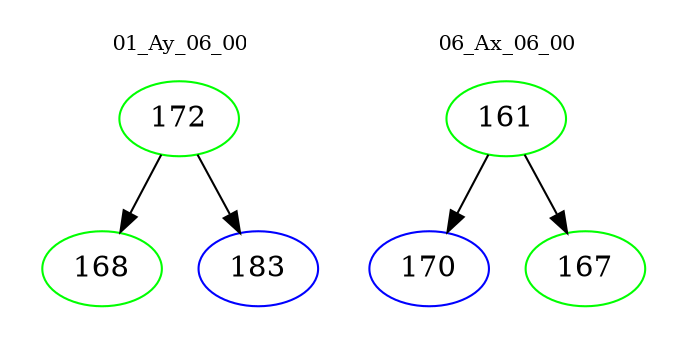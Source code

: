 digraph{
subgraph cluster_0 {
color = white
label = "01_Ay_06_00";
fontsize=10;
T0_172 [label="172", color="green"]
T0_172 -> T0_168 [color="black"]
T0_168 [label="168", color="green"]
T0_172 -> T0_183 [color="black"]
T0_183 [label="183", color="blue"]
}
subgraph cluster_1 {
color = white
label = "06_Ax_06_00";
fontsize=10;
T1_161 [label="161", color="green"]
T1_161 -> T1_170 [color="black"]
T1_170 [label="170", color="blue"]
T1_161 -> T1_167 [color="black"]
T1_167 [label="167", color="green"]
}
}
